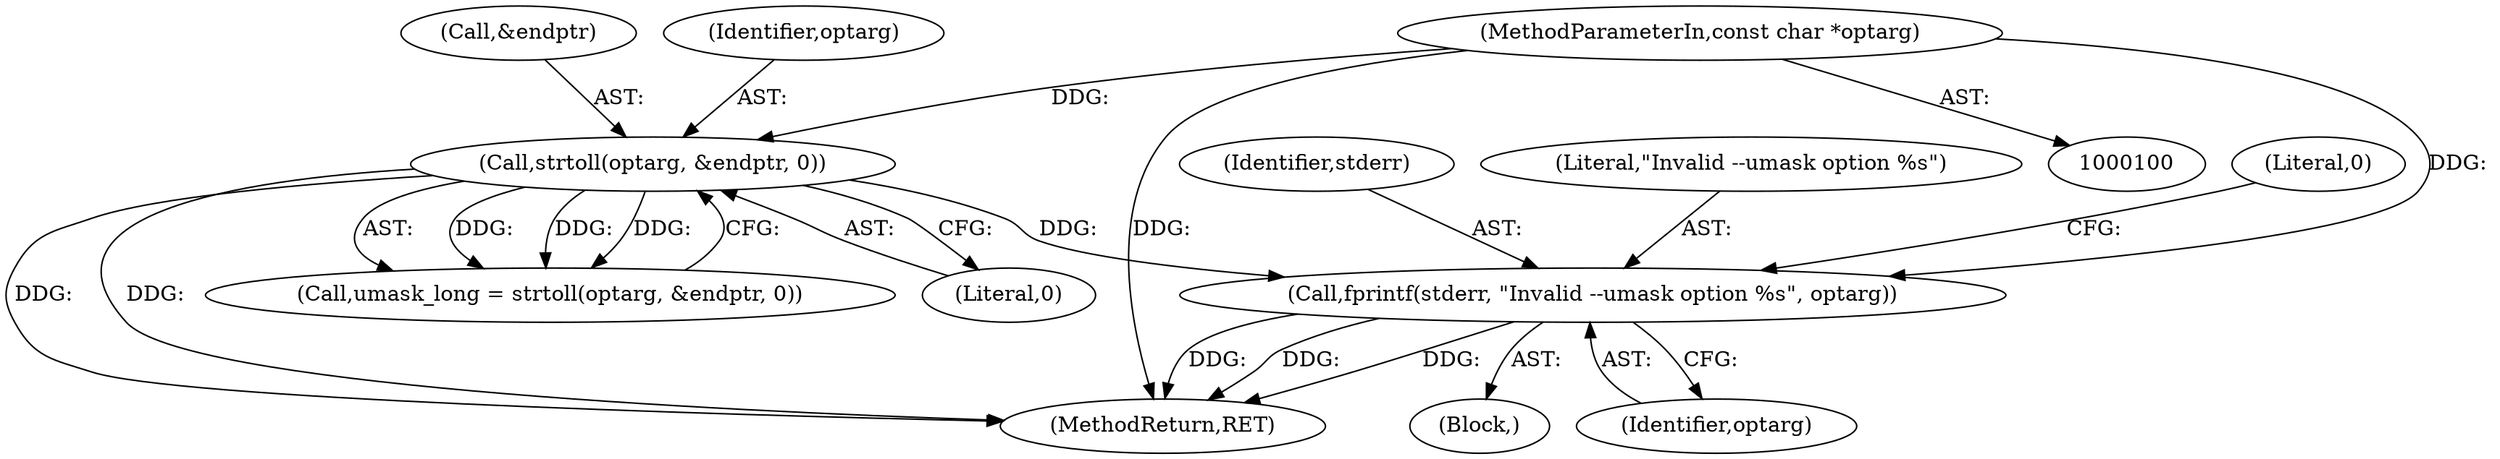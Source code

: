 digraph "0_keepalived_5241e4d7b177d0b6f073cfc9ed5444bf51ec89d6@API" {
"1000125" [label="(Call,fprintf(stderr, \"Invalid --umask option %s\", optarg))"];
"1000108" [label="(Call,strtoll(optarg, &endptr, 0))"];
"1000101" [label="(MethodParameterIn,const char *optarg)"];
"1000108" [label="(Call,strtoll(optarg, &endptr, 0))"];
"1000126" [label="(Identifier,stderr)"];
"1000106" [label="(Call,umask_long = strtoll(optarg, &endptr, 0))"];
"1000124" [label="(Block,)"];
"1000110" [label="(Call,&endptr)"];
"1000128" [label="(Identifier,optarg)"];
"1000112" [label="(Literal,0)"];
"1000127" [label="(Literal,\"Invalid --umask option %s\")"];
"1000125" [label="(Call,fprintf(stderr, \"Invalid --umask option %s\", optarg))"];
"1000130" [label="(Literal,0)"];
"1000101" [label="(MethodParameterIn,const char *optarg)"];
"1000109" [label="(Identifier,optarg)"];
"1000143" [label="(MethodReturn,RET)"];
"1000125" -> "1000124"  [label="AST: "];
"1000125" -> "1000128"  [label="CFG: "];
"1000126" -> "1000125"  [label="AST: "];
"1000127" -> "1000125"  [label="AST: "];
"1000128" -> "1000125"  [label="AST: "];
"1000130" -> "1000125"  [label="CFG: "];
"1000125" -> "1000143"  [label="DDG: "];
"1000125" -> "1000143"  [label="DDG: "];
"1000125" -> "1000143"  [label="DDG: "];
"1000108" -> "1000125"  [label="DDG: "];
"1000101" -> "1000125"  [label="DDG: "];
"1000108" -> "1000106"  [label="AST: "];
"1000108" -> "1000112"  [label="CFG: "];
"1000109" -> "1000108"  [label="AST: "];
"1000110" -> "1000108"  [label="AST: "];
"1000112" -> "1000108"  [label="AST: "];
"1000106" -> "1000108"  [label="CFG: "];
"1000108" -> "1000143"  [label="DDG: "];
"1000108" -> "1000143"  [label="DDG: "];
"1000108" -> "1000106"  [label="DDG: "];
"1000108" -> "1000106"  [label="DDG: "];
"1000108" -> "1000106"  [label="DDG: "];
"1000101" -> "1000108"  [label="DDG: "];
"1000101" -> "1000100"  [label="AST: "];
"1000101" -> "1000143"  [label="DDG: "];
}
